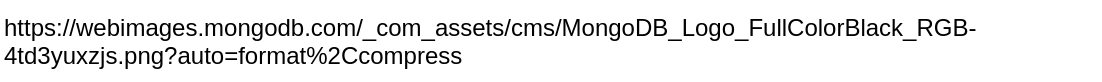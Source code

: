 <mxfile version="14.6.13" type="device"><diagram id="6k2njuc1yw-mo3ReYBNB" name="Page-1"><mxGraphModel dx="1186" dy="822" grid="1" gridSize="10" guides="1" tooltips="1" connect="1" arrows="1" fold="1" page="1" pageScale="1" pageWidth="3300" pageHeight="2339" math="0" shadow="0"><root><mxCell id="0"/><mxCell id="1" parent="0"/><UserObject label="https://webimages.mongodb.com/_com_assets/cms/MongoDB_Logo_FullColorBlack_RGB-4td3yuxzjs.png?auto=format%2Ccompress" link="https://webimages.mongodb.com/_com_assets/cms/MongoDB_Logo_FullColorBlack_RGB-4td3yuxzjs.png?auto=format%2Ccompress" id="tMI3tBA_5xRi7r4nwfA3-3"><mxCell style="text;whiteSpace=wrap;html=1;" vertex="1" parent="1"><mxGeometry x="550" y="80" width="550" height="40" as="geometry"/></mxCell></UserObject></root></mxGraphModel></diagram></mxfile>